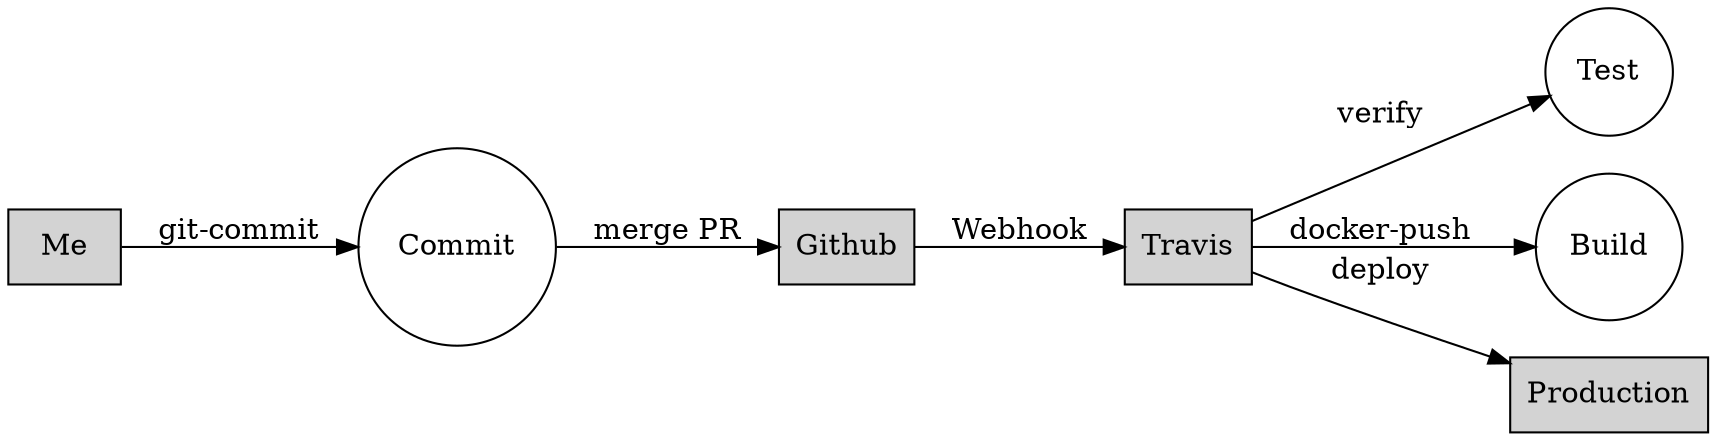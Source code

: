 digraph G {
  rankdir=LR;

  node[shape=circle];
  Commit;
  Test;
  Build;

  node[style=filled,shape="box"];
  Me;
  Github;
  Travis;
  Production;


  Me -> Commit[label="git-commit"];
  Commit -> Github[label="merge PR"];
  Github -> Travis[label="Webhook"];
  Travis -> Test[label="verify"];
  Travis -> Build[label="docker-push"];
  Travis -> Production[label="deploy"];

  labelloc=t;
  fontsize=24;
}
